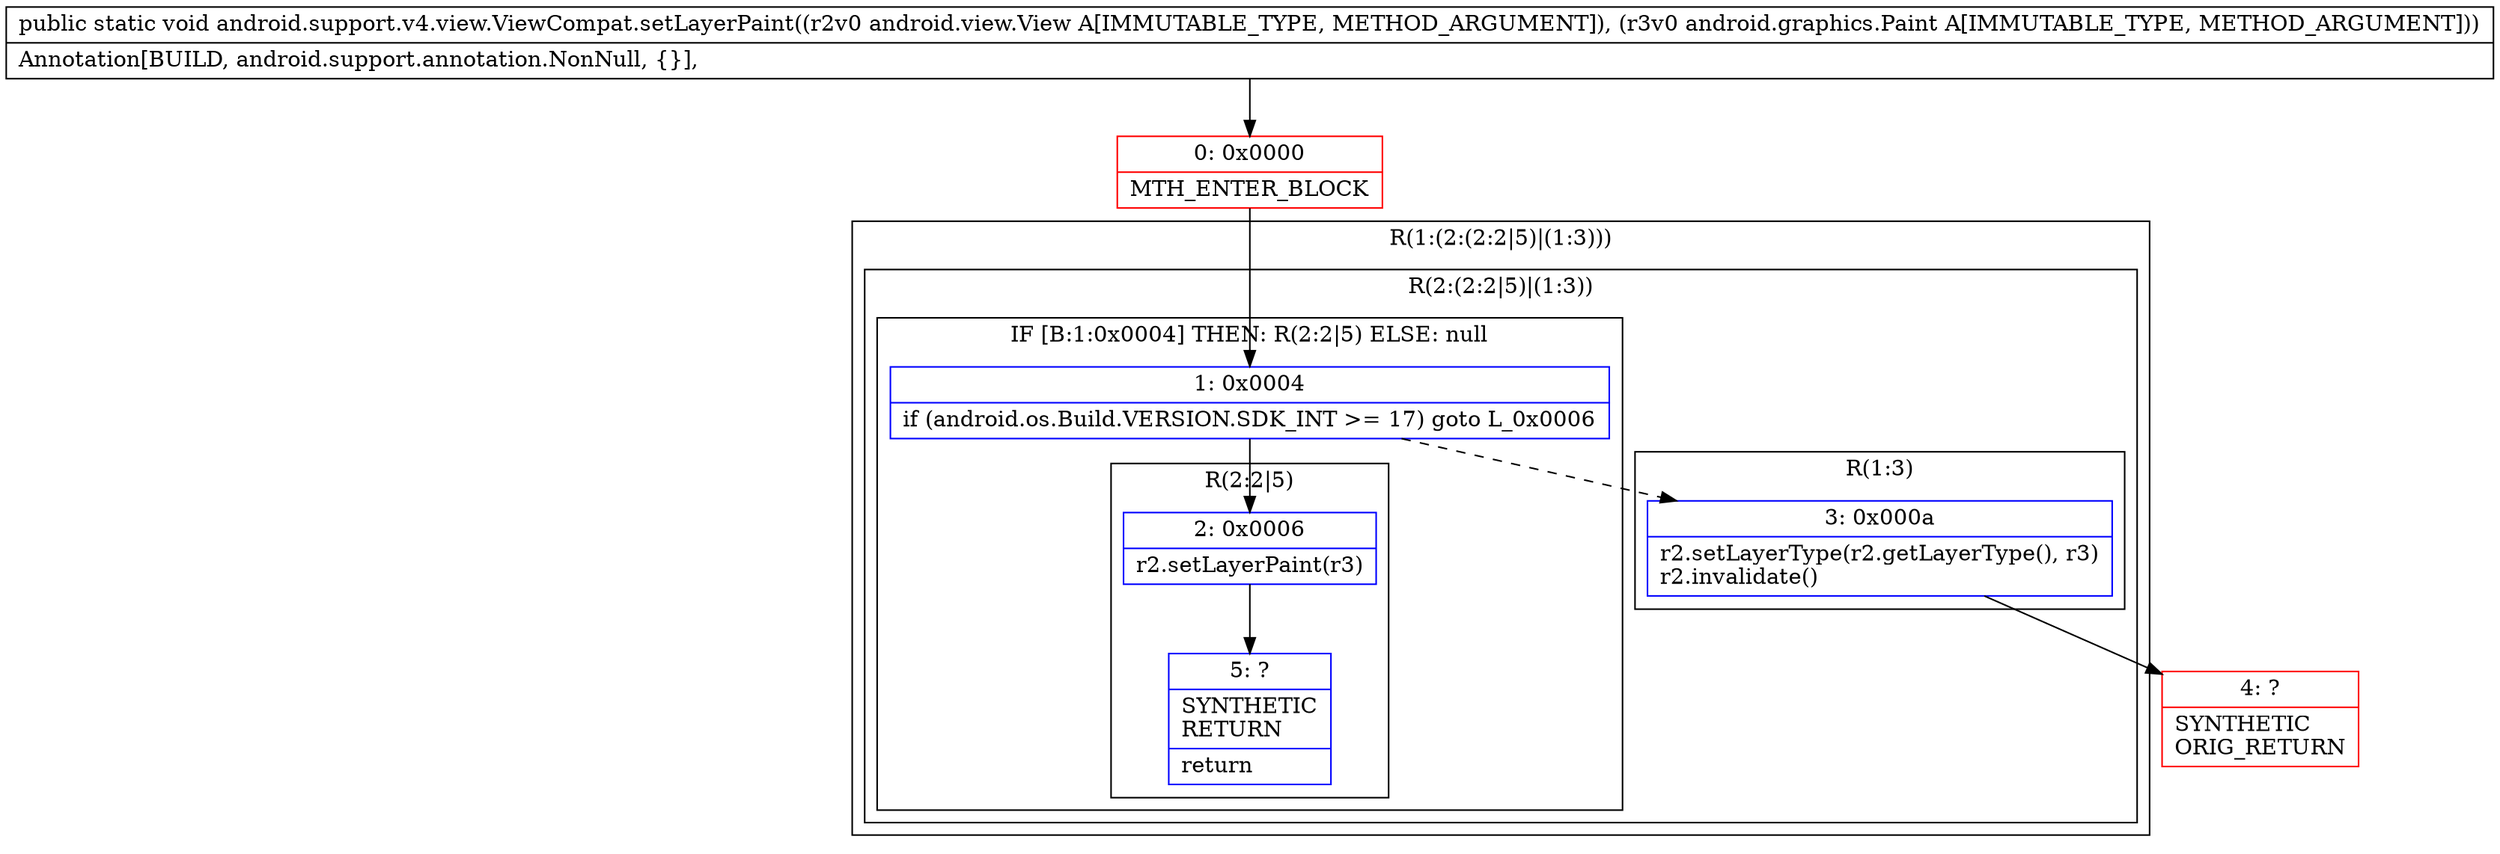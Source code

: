 digraph "CFG forandroid.support.v4.view.ViewCompat.setLayerPaint(Landroid\/view\/View;Landroid\/graphics\/Paint;)V" {
subgraph cluster_Region_300331604 {
label = "R(1:(2:(2:2|5)|(1:3)))";
node [shape=record,color=blue];
subgraph cluster_Region_1794743235 {
label = "R(2:(2:2|5)|(1:3))";
node [shape=record,color=blue];
subgraph cluster_IfRegion_525686062 {
label = "IF [B:1:0x0004] THEN: R(2:2|5) ELSE: null";
node [shape=record,color=blue];
Node_1 [shape=record,label="{1\:\ 0x0004|if (android.os.Build.VERSION.SDK_INT \>= 17) goto L_0x0006\l}"];
subgraph cluster_Region_1206213017 {
label = "R(2:2|5)";
node [shape=record,color=blue];
Node_2 [shape=record,label="{2\:\ 0x0006|r2.setLayerPaint(r3)\l}"];
Node_5 [shape=record,label="{5\:\ ?|SYNTHETIC\lRETURN\l|return\l}"];
}
}
subgraph cluster_Region_1664431907 {
label = "R(1:3)";
node [shape=record,color=blue];
Node_3 [shape=record,label="{3\:\ 0x000a|r2.setLayerType(r2.getLayerType(), r3)\lr2.invalidate()\l}"];
}
}
}
Node_0 [shape=record,color=red,label="{0\:\ 0x0000|MTH_ENTER_BLOCK\l}"];
Node_4 [shape=record,color=red,label="{4\:\ ?|SYNTHETIC\lORIG_RETURN\l}"];
MethodNode[shape=record,label="{public static void android.support.v4.view.ViewCompat.setLayerPaint((r2v0 android.view.View A[IMMUTABLE_TYPE, METHOD_ARGUMENT]), (r3v0 android.graphics.Paint A[IMMUTABLE_TYPE, METHOD_ARGUMENT]))  | Annotation[BUILD, android.support.annotation.NonNull, \{\}], \l}"];
MethodNode -> Node_0;
Node_1 -> Node_2;
Node_1 -> Node_3[style=dashed];
Node_2 -> Node_5;
Node_3 -> Node_4;
Node_0 -> Node_1;
}

